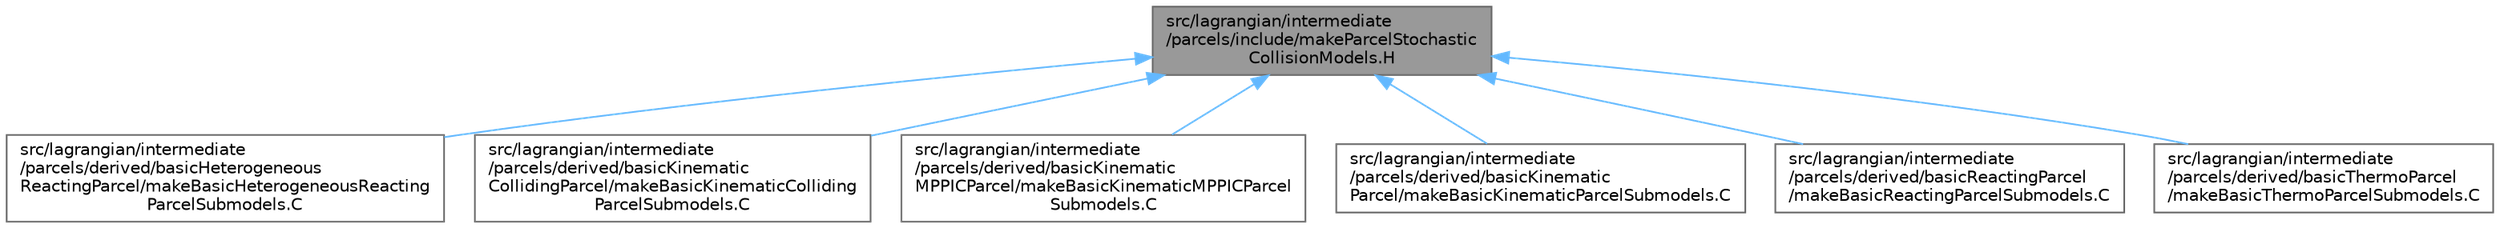 digraph "src/lagrangian/intermediate/parcels/include/makeParcelStochasticCollisionModels.H"
{
 // LATEX_PDF_SIZE
  bgcolor="transparent";
  edge [fontname=Helvetica,fontsize=10,labelfontname=Helvetica,labelfontsize=10];
  node [fontname=Helvetica,fontsize=10,shape=box,height=0.2,width=0.4];
  Node1 [id="Node000001",label="src/lagrangian/intermediate\l/parcels/include/makeParcelStochastic\lCollisionModels.H",height=0.2,width=0.4,color="gray40", fillcolor="grey60", style="filled", fontcolor="black",tooltip=" "];
  Node1 -> Node2 [id="edge1_Node000001_Node000002",dir="back",color="steelblue1",style="solid",tooltip=" "];
  Node2 [id="Node000002",label="src/lagrangian/intermediate\l/parcels/derived/basicHeterogeneous\lReactingParcel/makeBasicHeterogeneousReacting\lParcelSubmodels.C",height=0.2,width=0.4,color="grey40", fillcolor="white", style="filled",URL="$makeBasicHeterogeneousReactingParcelSubmodels_8C.html",tooltip=" "];
  Node1 -> Node3 [id="edge2_Node000001_Node000003",dir="back",color="steelblue1",style="solid",tooltip=" "];
  Node3 [id="Node000003",label="src/lagrangian/intermediate\l/parcels/derived/basicKinematic\lCollidingParcel/makeBasicKinematicColliding\lParcelSubmodels.C",height=0.2,width=0.4,color="grey40", fillcolor="white", style="filled",URL="$intermediate_2parcels_2derived_2basicKinematicCollidingParcel_2makeBasicKinematicCollidingParcelSubmodels_8C.html",tooltip=" "];
  Node1 -> Node4 [id="edge3_Node000001_Node000004",dir="back",color="steelblue1",style="solid",tooltip=" "];
  Node4 [id="Node000004",label="src/lagrangian/intermediate\l/parcels/derived/basicKinematic\lMPPICParcel/makeBasicKinematicMPPICParcel\lSubmodels.C",height=0.2,width=0.4,color="grey40", fillcolor="white", style="filled",URL="$intermediate_2parcels_2derived_2basicKinematicMPPICParcel_2makeBasicKinematicMPPICParcelSubmodels_8C.html",tooltip=" "];
  Node1 -> Node5 [id="edge4_Node000001_Node000005",dir="back",color="steelblue1",style="solid",tooltip=" "];
  Node5 [id="Node000005",label="src/lagrangian/intermediate\l/parcels/derived/basicKinematic\lParcel/makeBasicKinematicParcelSubmodels.C",height=0.2,width=0.4,color="grey40", fillcolor="white", style="filled",URL="$intermediate_2parcels_2derived_2basicKinematicParcel_2makeBasicKinematicParcelSubmodels_8C.html",tooltip=" "];
  Node1 -> Node6 [id="edge5_Node000001_Node000006",dir="back",color="steelblue1",style="solid",tooltip=" "];
  Node6 [id="Node000006",label="src/lagrangian/intermediate\l/parcels/derived/basicReactingParcel\l/makeBasicReactingParcelSubmodels.C",height=0.2,width=0.4,color="grey40", fillcolor="white", style="filled",URL="$intermediate_2parcels_2derived_2basicReactingParcel_2makeBasicReactingParcelSubmodels_8C.html",tooltip=" "];
  Node1 -> Node7 [id="edge6_Node000001_Node000007",dir="back",color="steelblue1",style="solid",tooltip=" "];
  Node7 [id="Node000007",label="src/lagrangian/intermediate\l/parcels/derived/basicThermoParcel\l/makeBasicThermoParcelSubmodels.C",height=0.2,width=0.4,color="grey40", fillcolor="white", style="filled",URL="$intermediate_2parcels_2derived_2basicThermoParcel_2makeBasicThermoParcelSubmodels_8C.html",tooltip=" "];
}
